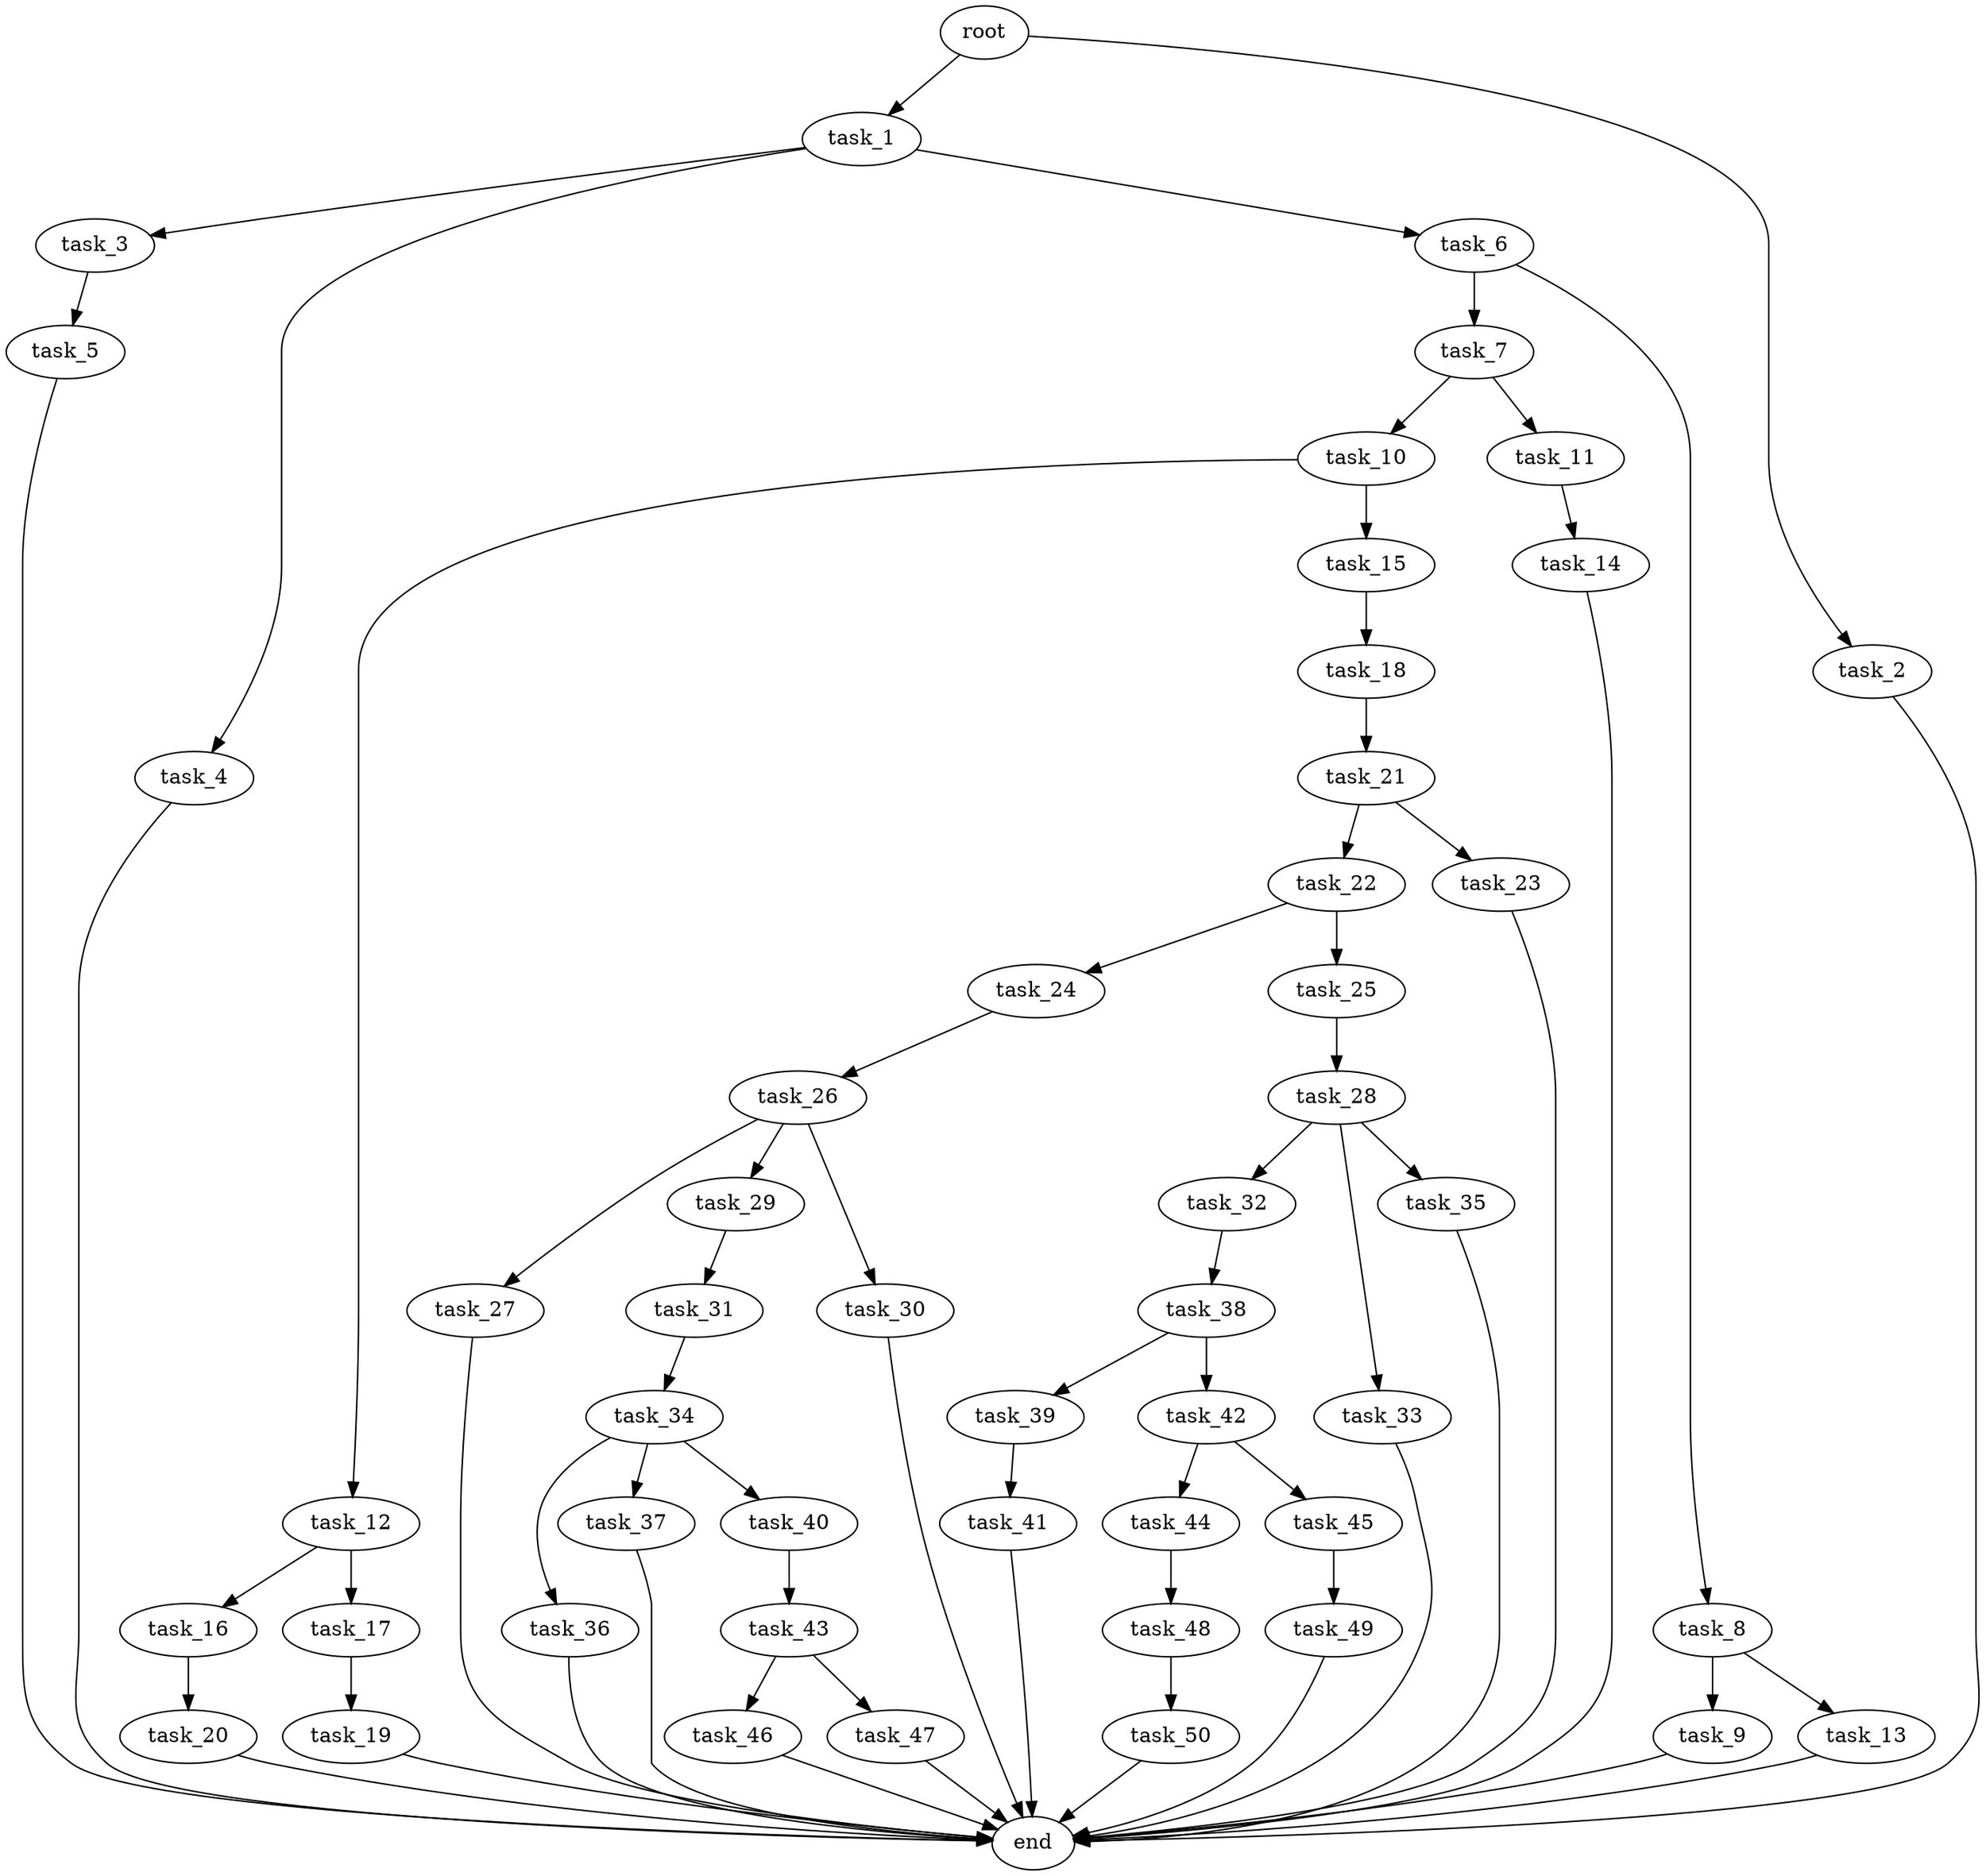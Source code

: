 digraph G {
  root [size="0.000000e+00"];
  task_1 [size="8.008043e+10"];
  task_2 [size="3.568976e+09"];
  task_3 [size="4.863655e+10"];
  task_4 [size="5.169208e+10"];
  task_5 [size="5.864239e+10"];
  task_6 [size="8.444961e+10"];
  task_7 [size="8.223133e+10"];
  task_8 [size="7.327868e+10"];
  task_9 [size="8.859374e+10"];
  task_10 [size="9.034283e+10"];
  task_11 [size="3.493616e+10"];
  task_12 [size="7.429482e+10"];
  task_13 [size="7.292531e+10"];
  task_14 [size="3.101294e+10"];
  task_15 [size="9.610019e+10"];
  task_16 [size="9.316074e+10"];
  task_17 [size="9.741091e+10"];
  task_18 [size="6.165087e+10"];
  task_19 [size="8.744987e+10"];
  task_20 [size="1.101642e+10"];
  task_21 [size="6.920373e+10"];
  task_22 [size="8.583357e+10"];
  task_23 [size="3.141276e+10"];
  task_24 [size="4.962280e+10"];
  task_25 [size="1.213644e+10"];
  task_26 [size="9.318271e+10"];
  task_27 [size="4.322995e+10"];
  task_28 [size="2.306910e+10"];
  task_29 [size="9.587966e+10"];
  task_30 [size="6.318404e+10"];
  task_31 [size="1.315478e+10"];
  task_32 [size="2.777394e+10"];
  task_33 [size="2.461068e+10"];
  task_34 [size="8.399116e+10"];
  task_35 [size="4.306402e+10"];
  task_36 [size="7.450060e+10"];
  task_37 [size="1.342145e+10"];
  task_38 [size="8.520889e+10"];
  task_39 [size="6.713839e+10"];
  task_40 [size="8.726210e+10"];
  task_41 [size="6.571674e+10"];
  task_42 [size="8.917881e+10"];
  task_43 [size="7.161473e+10"];
  task_44 [size="2.375228e+10"];
  task_45 [size="1.315102e+10"];
  task_46 [size="8.740134e+10"];
  task_47 [size="8.757920e+07"];
  task_48 [size="4.358748e+10"];
  task_49 [size="7.325024e+09"];
  task_50 [size="4.163139e+09"];
  end [size="0.000000e+00"];

  root -> task_1 [size="1.000000e-12"];
  root -> task_2 [size="1.000000e-12"];
  task_1 -> task_3 [size="4.863655e+08"];
  task_1 -> task_4 [size="5.169208e+08"];
  task_1 -> task_6 [size="8.444961e+08"];
  task_2 -> end [size="1.000000e-12"];
  task_3 -> task_5 [size="5.864239e+08"];
  task_4 -> end [size="1.000000e-12"];
  task_5 -> end [size="1.000000e-12"];
  task_6 -> task_7 [size="8.223133e+08"];
  task_6 -> task_8 [size="7.327868e+08"];
  task_7 -> task_10 [size="9.034283e+08"];
  task_7 -> task_11 [size="3.493616e+08"];
  task_8 -> task_9 [size="8.859374e+08"];
  task_8 -> task_13 [size="7.292531e+08"];
  task_9 -> end [size="1.000000e-12"];
  task_10 -> task_12 [size="7.429482e+08"];
  task_10 -> task_15 [size="9.610019e+08"];
  task_11 -> task_14 [size="3.101294e+08"];
  task_12 -> task_16 [size="9.316074e+08"];
  task_12 -> task_17 [size="9.741091e+08"];
  task_13 -> end [size="1.000000e-12"];
  task_14 -> end [size="1.000000e-12"];
  task_15 -> task_18 [size="6.165087e+08"];
  task_16 -> task_20 [size="1.101642e+08"];
  task_17 -> task_19 [size="8.744987e+08"];
  task_18 -> task_21 [size="6.920373e+08"];
  task_19 -> end [size="1.000000e-12"];
  task_20 -> end [size="1.000000e-12"];
  task_21 -> task_22 [size="8.583357e+08"];
  task_21 -> task_23 [size="3.141276e+08"];
  task_22 -> task_24 [size="4.962280e+08"];
  task_22 -> task_25 [size="1.213644e+08"];
  task_23 -> end [size="1.000000e-12"];
  task_24 -> task_26 [size="9.318271e+08"];
  task_25 -> task_28 [size="2.306910e+08"];
  task_26 -> task_27 [size="4.322995e+08"];
  task_26 -> task_29 [size="9.587966e+08"];
  task_26 -> task_30 [size="6.318404e+08"];
  task_27 -> end [size="1.000000e-12"];
  task_28 -> task_32 [size="2.777394e+08"];
  task_28 -> task_33 [size="2.461068e+08"];
  task_28 -> task_35 [size="4.306402e+08"];
  task_29 -> task_31 [size="1.315478e+08"];
  task_30 -> end [size="1.000000e-12"];
  task_31 -> task_34 [size="8.399116e+08"];
  task_32 -> task_38 [size="8.520889e+08"];
  task_33 -> end [size="1.000000e-12"];
  task_34 -> task_36 [size="7.450060e+08"];
  task_34 -> task_37 [size="1.342145e+08"];
  task_34 -> task_40 [size="8.726210e+08"];
  task_35 -> end [size="1.000000e-12"];
  task_36 -> end [size="1.000000e-12"];
  task_37 -> end [size="1.000000e-12"];
  task_38 -> task_39 [size="6.713839e+08"];
  task_38 -> task_42 [size="8.917881e+08"];
  task_39 -> task_41 [size="6.571674e+08"];
  task_40 -> task_43 [size="7.161473e+08"];
  task_41 -> end [size="1.000000e-12"];
  task_42 -> task_44 [size="2.375228e+08"];
  task_42 -> task_45 [size="1.315102e+08"];
  task_43 -> task_46 [size="8.740134e+08"];
  task_43 -> task_47 [size="8.757920e+05"];
  task_44 -> task_48 [size="4.358748e+08"];
  task_45 -> task_49 [size="7.325024e+07"];
  task_46 -> end [size="1.000000e-12"];
  task_47 -> end [size="1.000000e-12"];
  task_48 -> task_50 [size="4.163139e+07"];
  task_49 -> end [size="1.000000e-12"];
  task_50 -> end [size="1.000000e-12"];
}
